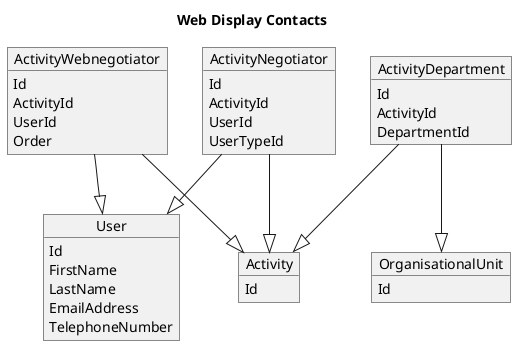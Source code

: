 @startuml

title Web Display Contacts

object Activity
object ActivityNegotiator
object ActivityDepartment
object ActivityWebnegotiator
object User
object OrganisationalUnit

ActivityDepartment --|> OrganisationalUnit 
ActivityNegotiator --|> User 
ActivityNegotiator --|> Activity
ActivityDepartment --|> Activity
ActivityWebnegotiator --|> User 
ActivityWebnegotiator --|> Activity

User : Id
User : FirstName
User : LastName
User : EmailAddress
User : TelephoneNumber

ActivityDepartment : Id
ActivityDepartment : ActivityId
ActivityDepartment : DepartmentId

ActivityNegotiator : Id
ActivityNegotiator : ActivityId
ActivityNegotiator : UserId
ActivityNegotiator : UserTypeId

ActivityWebnegotiator : Id
ActivityWebnegotiator : ActivityId
ActivityWebnegotiator : UserId
ActivityWebnegotiator : Order

Activity : Id
OrganisationalUnit : Id

@enduml